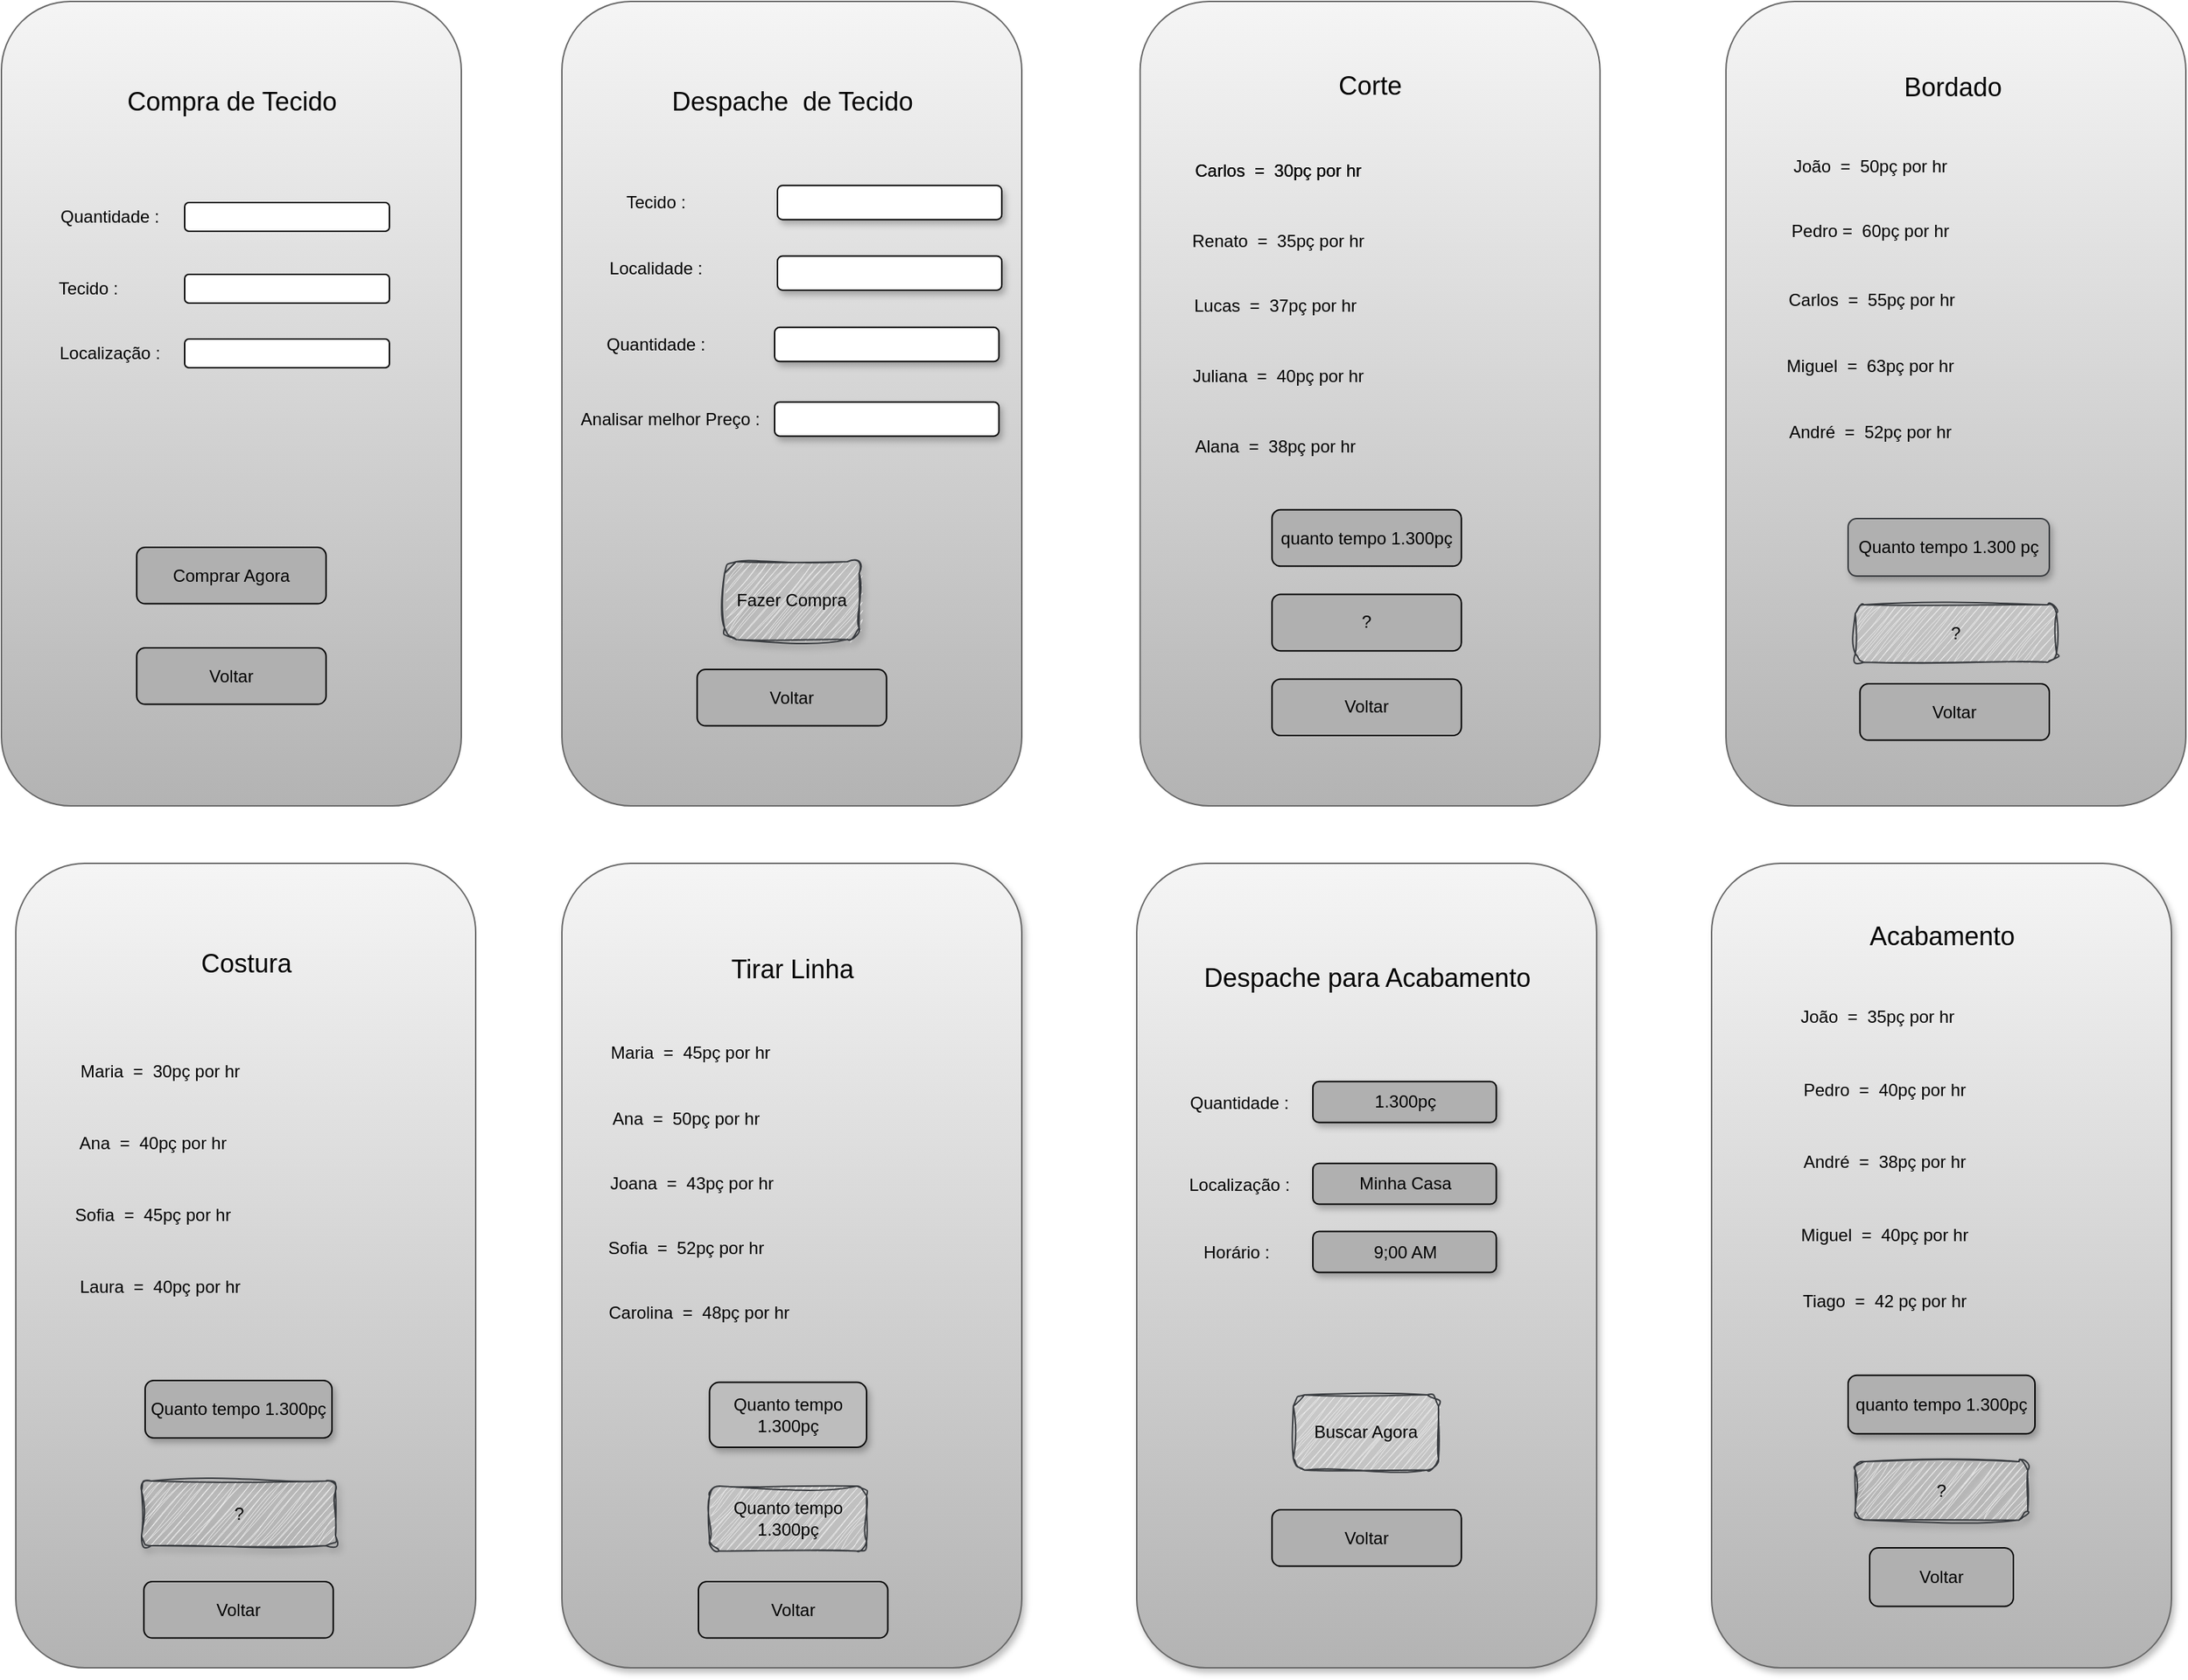 <mxfile version="24.4.9" type="device">
  <diagram name="Página-1" id="KL6oK3fSHJKvYCikB_gN">
    <mxGraphModel dx="4044" dy="1303" grid="1" gridSize="10" guides="1" tooltips="1" connect="1" arrows="1" fold="1" page="1" pageScale="1" pageWidth="827" pageHeight="1169" math="0" shadow="0">
      <root>
        <mxCell id="0" />
        <mxCell id="1" parent="0" />
        <mxCell id="7dNafyH09tj9brP9vMpk-33" value="" style="group" vertex="1" connectable="0" parent="1">
          <mxGeometry x="-240" y="680" width="320" height="560" as="geometry" />
        </mxCell>
        <mxCell id="7dNafyH09tj9brP9vMpk-24" value="" style="rounded=1;whiteSpace=wrap;html=1;fillColor=#f5f5f5;gradientColor=#b3b3b3;strokeColor=#666666;shadow=1;" vertex="1" parent="7dNafyH09tj9brP9vMpk-33">
          <mxGeometry width="320.0" height="560" as="geometry" />
        </mxCell>
        <mxCell id="7dNafyH09tj9brP9vMpk-25" value="&lt;font style=&quot;font-size: 18px;&quot;&gt;Despache para Acabamento&lt;/font&gt;" style="text;html=1;align=center;verticalAlign=middle;resizable=0;points=[];autosize=1;strokeColor=none;fillColor=none;" vertex="1" parent="7dNafyH09tj9brP9vMpk-33">
          <mxGeometry x="34.997" y="59.999" width="250" height="40" as="geometry" />
        </mxCell>
        <mxCell id="7dNafyH09tj9brP9vMpk-26" value="Quantidade :" style="text;html=1;align=center;verticalAlign=middle;resizable=0;points=[];autosize=1;strokeColor=none;fillColor=none;" vertex="1" parent="7dNafyH09tj9brP9vMpk-33">
          <mxGeometry x="25.532" y="151.864" width="90" height="30" as="geometry" />
        </mxCell>
        <mxCell id="7dNafyH09tj9brP9vMpk-27" value="Localização :" style="text;html=1;align=center;verticalAlign=middle;resizable=0;points=[];autosize=1;strokeColor=none;fillColor=none;" vertex="1" parent="7dNafyH09tj9brP9vMpk-33">
          <mxGeometry x="25.532" y="208.814" width="90" height="30" as="geometry" />
        </mxCell>
        <mxCell id="7dNafyH09tj9brP9vMpk-28" value="1.300pç" style="rounded=1;whiteSpace=wrap;html=1;fillColor=#B0B0B0;shadow=1;" vertex="1" parent="7dNafyH09tj9brP9vMpk-33">
          <mxGeometry x="122.553" y="151.864" width="127.66" height="28.475" as="geometry" />
        </mxCell>
        <mxCell id="7dNafyH09tj9brP9vMpk-29" value="Minha Casa" style="rounded=1;whiteSpace=wrap;html=1;fillColor=#B0B0B0;shadow=1;" vertex="1" parent="7dNafyH09tj9brP9vMpk-33">
          <mxGeometry x="122.553" y="208.814" width="127.66" height="28.475" as="geometry" />
        </mxCell>
        <mxCell id="7dNafyH09tj9brP9vMpk-30" value="Horário :" style="text;html=1;align=center;verticalAlign=middle;resizable=0;points=[];autosize=1;strokeColor=none;fillColor=none;" vertex="1" parent="7dNafyH09tj9brP9vMpk-33">
          <mxGeometry x="34.043" y="256.271" width="70" height="30" as="geometry" />
        </mxCell>
        <mxCell id="7dNafyH09tj9brP9vMpk-31" value="9;00 AM" style="rounded=1;whiteSpace=wrap;html=1;fillColor=#B0B0B0;shadow=1;" vertex="1" parent="7dNafyH09tj9brP9vMpk-33">
          <mxGeometry x="122.553" y="256.271" width="127.66" height="28.475" as="geometry" />
        </mxCell>
        <mxCell id="7dNafyH09tj9brP9vMpk-32" value="Buscar Agora" style="rounded=1;whiteSpace=wrap;html=1;fillColor=#eeeeee;strokeColor=#36393d;sketch=1;curveFitting=1;jiggle=2;" vertex="1" parent="7dNafyH09tj9brP9vMpk-33">
          <mxGeometry x="108.94" y="370" width="101.06" height="52.37" as="geometry" />
        </mxCell>
        <mxCell id="7dNafyH09tj9brP9vMpk-120" value="Voltar" style="rounded=1;whiteSpace=wrap;html=1;fillColor=#B0B0B0;container=0;" vertex="1" parent="7dNafyH09tj9brP9vMpk-33">
          <mxGeometry x="94.118" y="450.004" width="131.765" height="39.298" as="geometry" />
        </mxCell>
        <mxCell id="7dNafyH09tj9brP9vMpk-44" value="" style="group" vertex="1" connectable="0" parent="1">
          <mxGeometry x="160" y="680" width="320" height="560" as="geometry" />
        </mxCell>
        <mxCell id="7dNafyH09tj9brP9vMpk-13" value="" style="rounded=1;whiteSpace=wrap;html=1;fillColor=#f5f5f5;gradientColor=#b3b3b3;strokeColor=#666666;shadow=1;" vertex="1" parent="7dNafyH09tj9brP9vMpk-44">
          <mxGeometry width="320" height="560.0" as="geometry" />
        </mxCell>
        <mxCell id="7dNafyH09tj9brP9vMpk-14" value="&lt;font style=&quot;font-size: 18px;&quot;&gt;Acabamento&lt;/font&gt;" style="text;html=1;align=center;verticalAlign=middle;resizable=0;points=[];autosize=1;strokeColor=none;fillColor=none;" vertex="1" parent="7dNafyH09tj9brP9vMpk-44">
          <mxGeometry x="100" y="30.545" width="120" height="40" as="geometry" />
        </mxCell>
        <mxCell id="7dNafyH09tj9brP9vMpk-15" value="João&amp;nbsp; =&amp;nbsp; 35pç por hr" style="text;html=1;align=center;verticalAlign=middle;resizable=0;points=[];autosize=1;strokeColor=none;fillColor=none;" vertex="1" parent="7dNafyH09tj9brP9vMpk-44">
          <mxGeometry x="50" y="91.636" width="130" height="30" as="geometry" />
        </mxCell>
        <mxCell id="7dNafyH09tj9brP9vMpk-16" value="Pedro&amp;nbsp; =&amp;nbsp; 40pç por hr" style="text;html=1;align=center;verticalAlign=middle;resizable=0;points=[];autosize=1;strokeColor=none;fillColor=none;" vertex="1" parent="7dNafyH09tj9brP9vMpk-44">
          <mxGeometry x="50" y="142.545" width="140" height="30" as="geometry" />
        </mxCell>
        <mxCell id="7dNafyH09tj9brP9vMpk-17" value="André&amp;nbsp; =&amp;nbsp; 38pç por hr" style="text;html=1;align=center;verticalAlign=middle;resizable=0;points=[];autosize=1;strokeColor=none;fillColor=none;" vertex="1" parent="7dNafyH09tj9brP9vMpk-44">
          <mxGeometry x="50" y="193.455" width="140" height="30" as="geometry" />
        </mxCell>
        <mxCell id="7dNafyH09tj9brP9vMpk-18" value="Miguel&amp;nbsp; =&amp;nbsp; 40pç por hr" style="text;html=1;align=center;verticalAlign=middle;resizable=0;points=[];autosize=1;strokeColor=none;fillColor=none;" vertex="1" parent="7dNafyH09tj9brP9vMpk-44">
          <mxGeometry x="50" y="244.364" width="140" height="30" as="geometry" />
        </mxCell>
        <mxCell id="7dNafyH09tj9brP9vMpk-19" value="Tiago&amp;nbsp; =&amp;nbsp; 42 pç por hr" style="text;html=1;align=center;verticalAlign=middle;resizable=0;points=[];autosize=1;strokeColor=none;fillColor=none;" vertex="1" parent="7dNafyH09tj9brP9vMpk-44">
          <mxGeometry x="50" y="290.182" width="140" height="30" as="geometry" />
        </mxCell>
        <mxCell id="7dNafyH09tj9brP9vMpk-20" value="quanto tempo 1.300pç" style="rounded=1;whiteSpace=wrap;html=1;fillColor=#B0B0B0;shadow=1;" vertex="1" parent="7dNafyH09tj9brP9vMpk-44">
          <mxGeometry x="95" y="356.364" width="130" height="40.727" as="geometry" />
        </mxCell>
        <mxCell id="7dNafyH09tj9brP9vMpk-21" value="?" style="rounded=1;whiteSpace=wrap;html=1;fillColor=#eeeeee;strokeColor=#36393d;sketch=1;curveFitting=1;jiggle=2;shadow=1;" vertex="1" parent="7dNafyH09tj9brP9vMpk-44">
          <mxGeometry x="100" y="416.436" width="120" height="40.727" as="geometry" />
        </mxCell>
        <mxCell id="7dNafyH09tj9brP9vMpk-22" value="Voltar" style="rounded=1;whiteSpace=wrap;html=1;fillColor=#B0B0B0;" vertex="1" parent="7dNafyH09tj9brP9vMpk-44">
          <mxGeometry x="110" y="476.509" width="100" height="40.727" as="geometry" />
        </mxCell>
        <mxCell id="7dNafyH09tj9brP9vMpk-46" value="" style="group" vertex="1" connectable="0" parent="1">
          <mxGeometry x="-620" y="680" width="320" height="560" as="geometry" />
        </mxCell>
        <mxCell id="7dNafyH09tj9brP9vMpk-35" value="" style="rounded=1;whiteSpace=wrap;html=1;fillColor=#f5f5f5;gradientColor=#b3b3b3;strokeColor=#666666;shadow=1;" vertex="1" parent="7dNafyH09tj9brP9vMpk-46">
          <mxGeometry x="-20" width="320" height="560" as="geometry" />
        </mxCell>
        <mxCell id="7dNafyH09tj9brP9vMpk-45" value="" style="group" vertex="1" connectable="0" parent="7dNafyH09tj9brP9vMpk-46">
          <mxGeometry y="54.194" width="192" height="424.516" as="geometry" />
        </mxCell>
        <mxCell id="7dNafyH09tj9brP9vMpk-37" value="Maria&amp;nbsp; =&amp;nbsp; 45pç por hr" style="text;html=1;align=center;verticalAlign=middle;resizable=0;points=[];autosize=1;strokeColor=none;fillColor=none;" vertex="1" parent="7dNafyH09tj9brP9vMpk-45">
          <mxGeometry x="3.902" y="63.226" width="130" height="30" as="geometry" />
        </mxCell>
        <mxCell id="7dNafyH09tj9brP9vMpk-38" value="Ana&amp;nbsp; =&amp;nbsp; 50pç por hr" style="text;html=1;align=center;verticalAlign=middle;resizable=0;points=[];autosize=1;strokeColor=none;fillColor=none;" vertex="1" parent="7dNafyH09tj9brP9vMpk-45">
          <mxGeometry x="0.78" y="108.387" width="130" height="30" as="geometry" />
        </mxCell>
        <mxCell id="7dNafyH09tj9brP9vMpk-39" value="Joana&amp;nbsp; =&amp;nbsp; 43pç por hr" style="text;html=1;align=center;verticalAlign=middle;resizable=0;points=[];autosize=1;strokeColor=none;fillColor=none;" vertex="1" parent="7dNafyH09tj9brP9vMpk-45">
          <mxGeometry y="153.548" width="140" height="30" as="geometry" />
        </mxCell>
        <mxCell id="7dNafyH09tj9brP9vMpk-40" value="Sofia&amp;nbsp; =&amp;nbsp; 52pç por hr" style="text;html=1;align=center;verticalAlign=middle;resizable=0;points=[];autosize=1;strokeColor=none;fillColor=none;" vertex="1" parent="7dNafyH09tj9brP9vMpk-45">
          <mxGeometry x="0.78" y="198.71" width="130" height="30" as="geometry" />
        </mxCell>
        <mxCell id="7dNafyH09tj9brP9vMpk-41" value="Carolina&amp;nbsp; =&amp;nbsp; 48pç por hr" style="text;html=1;align=center;verticalAlign=middle;resizable=0;points=[];autosize=1;strokeColor=none;fillColor=none;" vertex="1" parent="7dNafyH09tj9brP9vMpk-45">
          <mxGeometry y="243.871" width="150" height="30" as="geometry" />
        </mxCell>
        <mxCell id="7dNafyH09tj9brP9vMpk-42" value="Quanto tempo 1.300pç" style="rounded=1;whiteSpace=wrap;html=1;fillColor=#BDBDBD;shadow=1;" vertex="1" parent="7dNafyH09tj9brP9vMpk-45">
          <mxGeometry x="82.732" y="307.097" width="109.268" height="45.161" as="geometry" />
        </mxCell>
        <mxCell id="7dNafyH09tj9brP9vMpk-43" value="Quanto tempo 1.300pç" style="rounded=1;whiteSpace=wrap;html=1;fillColor=#eeeeee;strokeColor=#36393d;sketch=1;curveFitting=1;jiggle=2;" vertex="1" parent="7dNafyH09tj9brP9vMpk-45">
          <mxGeometry x="82.732" y="379.355" width="109.268" height="45.161" as="geometry" />
        </mxCell>
        <mxCell id="7dNafyH09tj9brP9vMpk-36" value="&lt;font style=&quot;font-size: 18px;&quot;&gt;Tirar Linha&lt;/font&gt;" style="text;html=1;align=center;verticalAlign=middle;resizable=0;points=[];autosize=1;strokeColor=none;fillColor=none;" vertex="1" parent="7dNafyH09tj9brP9vMpk-46">
          <mxGeometry x="85.002" y="54.194" width="110" height="40" as="geometry" />
        </mxCell>
        <mxCell id="7dNafyH09tj9brP9vMpk-121" value="Voltar" style="rounded=1;whiteSpace=wrap;html=1;fillColor=#B0B0B0;container=0;" vertex="1" parent="7dNafyH09tj9brP9vMpk-46">
          <mxGeometry x="74.998" y="500.004" width="131.765" height="39.298" as="geometry" />
        </mxCell>
        <mxCell id="7dNafyH09tj9brP9vMpk-56" value="" style="group" vertex="1" connectable="0" parent="1">
          <mxGeometry x="-1020" y="680" width="320" height="560" as="geometry" />
        </mxCell>
        <mxCell id="7dNafyH09tj9brP9vMpk-47" value="" style="rounded=1;whiteSpace=wrap;html=1;fillColor=#f5f5f5;gradientColor=#b3b3b3;strokeColor=#666666;container=0;" vertex="1" parent="7dNafyH09tj9brP9vMpk-56">
          <mxGeometry width="320" height="560" as="geometry" />
        </mxCell>
        <mxCell id="7dNafyH09tj9brP9vMpk-48" value="&lt;font style=&quot;font-size: 18px;&quot;&gt;Costura&lt;/font&gt;" style="text;html=1;align=center;verticalAlign=middle;resizable=0;points=[];autosize=1;strokeColor=none;fillColor=none;" vertex="1" parent="7dNafyH09tj9brP9vMpk-56">
          <mxGeometry x="115" y="50" width="90" height="40" as="geometry" />
        </mxCell>
        <mxCell id="7dNafyH09tj9brP9vMpk-49" value="Maria&amp;nbsp; =&amp;nbsp; 30pç por hr" style="text;html=1;align=center;verticalAlign=middle;resizable=0;points=[];autosize=1;strokeColor=none;fillColor=none;" vertex="1" parent="7dNafyH09tj9brP9vMpk-56">
          <mxGeometry x="35" y="130" width="130" height="30" as="geometry" />
        </mxCell>
        <mxCell id="7dNafyH09tj9brP9vMpk-50" value="Ana&amp;nbsp; =&amp;nbsp; 40pç por hr" style="text;html=1;align=center;verticalAlign=middle;resizable=0;points=[];autosize=1;strokeColor=none;fillColor=none;" vertex="1" parent="7dNafyH09tj9brP9vMpk-56">
          <mxGeometry x="30" y="180" width="130" height="30" as="geometry" />
        </mxCell>
        <mxCell id="7dNafyH09tj9brP9vMpk-51" value="Sofia&amp;nbsp; =&amp;nbsp; 45pç por hr" style="text;html=1;align=center;verticalAlign=middle;resizable=0;points=[];autosize=1;strokeColor=none;fillColor=none;" vertex="1" parent="7dNafyH09tj9brP9vMpk-56">
          <mxGeometry x="30" y="230" width="130" height="30" as="geometry" />
        </mxCell>
        <mxCell id="7dNafyH09tj9brP9vMpk-52" value="Laura&amp;nbsp; =&amp;nbsp; 40pç por hr" style="text;html=1;align=center;verticalAlign=middle;resizable=0;points=[];autosize=1;strokeColor=none;fillColor=none;" vertex="1" parent="7dNafyH09tj9brP9vMpk-56">
          <mxGeometry x="30" y="280" width="140" height="30" as="geometry" />
        </mxCell>
        <mxCell id="7dNafyH09tj9brP9vMpk-54" value="Quanto tempo 1.300pç" style="rounded=1;whiteSpace=wrap;html=1;shadow=1;fillColor=#B0B0B0;" vertex="1" parent="7dNafyH09tj9brP9vMpk-56">
          <mxGeometry x="90" y="360" width="130" height="40" as="geometry" />
        </mxCell>
        <mxCell id="7dNafyH09tj9brP9vMpk-55" value="?" style="rounded=1;whiteSpace=wrap;html=1;shadow=1;fillColor=#eeeeee;strokeColor=#36393d;sketch=1;curveFitting=1;jiggle=2;" vertex="1" parent="7dNafyH09tj9brP9vMpk-56">
          <mxGeometry x="87.5" y="430" width="135" height="45" as="geometry" />
        </mxCell>
        <mxCell id="7dNafyH09tj9brP9vMpk-122" value="Voltar" style="rounded=1;whiteSpace=wrap;html=1;fillColor=#B0B0B0;container=0;" vertex="1" parent="7dNafyH09tj9brP9vMpk-56">
          <mxGeometry x="89.118" y="500.004" width="131.765" height="39.298" as="geometry" />
        </mxCell>
        <mxCell id="7dNafyH09tj9brP9vMpk-66" value="" style="group" vertex="1" connectable="0" parent="1">
          <mxGeometry x="170" y="80" width="320" height="569.303" as="geometry" />
        </mxCell>
        <mxCell id="7dNafyH09tj9brP9vMpk-57" value="" style="rounded=1;whiteSpace=wrap;html=1;fillColor=#f5f5f5;gradientColor=#b3b3b3;strokeColor=#666666;container=1;" vertex="1" parent="7dNafyH09tj9brP9vMpk-66">
          <mxGeometry width="320" height="560" as="geometry" />
        </mxCell>
        <mxCell id="7dNafyH09tj9brP9vMpk-63" value="André&amp;nbsp; =&amp;nbsp; 52pç por hr" style="text;html=1;align=center;verticalAlign=middle;resizable=0;points=[];autosize=1;strokeColor=none;fillColor=none;" vertex="1" parent="7dNafyH09tj9brP9vMpk-57">
          <mxGeometry x="30" y="284.75" width="140" height="30" as="geometry" />
        </mxCell>
        <mxCell id="7dNafyH09tj9brP9vMpk-62" value="Miguel&amp;nbsp; =&amp;nbsp; 63pç por hr" style="text;html=1;align=center;verticalAlign=middle;resizable=0;points=[];autosize=1;strokeColor=none;fillColor=none;" vertex="1" parent="7dNafyH09tj9brP9vMpk-57">
          <mxGeometry x="30" y="238.81" width="140" height="30" as="geometry" />
        </mxCell>
        <mxCell id="7dNafyH09tj9brP9vMpk-61" value="Carlos&amp;nbsp; =&amp;nbsp; 55pç por hr" style="text;html=1;align=center;verticalAlign=middle;resizable=0;points=[];autosize=1;strokeColor=none;fillColor=none;" vertex="1" parent="7dNafyH09tj9brP9vMpk-57">
          <mxGeometry x="31" y="193" width="140" height="30" as="geometry" />
        </mxCell>
        <mxCell id="7dNafyH09tj9brP9vMpk-60" value="Pedro =&amp;nbsp; 60pç por hr" style="text;html=1;align=center;verticalAlign=middle;resizable=0;points=[];autosize=1;strokeColor=none;fillColor=none;" vertex="1" parent="7dNafyH09tj9brP9vMpk-57">
          <mxGeometry x="35" y="145" width="130" height="30" as="geometry" />
        </mxCell>
        <mxCell id="7dNafyH09tj9brP9vMpk-59" value="João&amp;nbsp; =&amp;nbsp; 50pç por hr" style="text;html=1;align=center;verticalAlign=middle;resizable=0;points=[];autosize=1;strokeColor=none;fillColor=none;" vertex="1" parent="7dNafyH09tj9brP9vMpk-57">
          <mxGeometry x="35" y="100" width="130" height="30" as="geometry" />
        </mxCell>
        <mxCell id="7dNafyH09tj9brP9vMpk-58" value="&lt;font style=&quot;font-size: 18px;&quot;&gt;Bordado&amp;nbsp;&lt;/font&gt;" style="text;html=1;align=center;verticalAlign=middle;resizable=0;points=[];autosize=1;strokeColor=none;fillColor=none;" vertex="1" parent="7dNafyH09tj9brP9vMpk-57">
          <mxGeometry x="110" y="40" width="100" height="40" as="geometry" />
        </mxCell>
        <mxCell id="7dNafyH09tj9brP9vMpk-64" value="?" style="rounded=1;whiteSpace=wrap;html=1;fillColor=#eeeeee;strokeColor=#36393d;sketch=1;curveFitting=1;jiggle=2;" vertex="1" parent="7dNafyH09tj9brP9vMpk-57">
          <mxGeometry x="90" y="420" width="140" height="40" as="geometry" />
        </mxCell>
        <mxCell id="7dNafyH09tj9brP9vMpk-65" value="Quanto tempo 1.300 pç" style="rounded=1;whiteSpace=wrap;html=1;fillColor=#B0B0B0;strokeColor=#36393d;shadow=1;" vertex="1" parent="7dNafyH09tj9brP9vMpk-57">
          <mxGeometry x="85" y="360" width="140" height="40" as="geometry" />
        </mxCell>
        <mxCell id="7dNafyH09tj9brP9vMpk-119" value="Voltar" style="rounded=1;whiteSpace=wrap;html=1;fillColor=#B0B0B0;container=0;" vertex="1" parent="7dNafyH09tj9brP9vMpk-57">
          <mxGeometry x="93.238" y="475.004" width="131.765" height="39.298" as="geometry" />
        </mxCell>
        <mxCell id="7dNafyH09tj9brP9vMpk-69" value="" style="group" vertex="1" connectable="0" parent="1">
          <mxGeometry x="-240" y="80" width="320" height="560" as="geometry" />
        </mxCell>
        <mxCell id="7dNafyH09tj9brP9vMpk-1" value="" style="rounded=1;whiteSpace=wrap;html=1;fillColor=#f5f5f5;gradientColor=#b3b3b3;strokeColor=#666666;container=1;" vertex="1" parent="7dNafyH09tj9brP9vMpk-69">
          <mxGeometry x="2.35" width="320" height="560" as="geometry" />
        </mxCell>
        <mxCell id="7dNafyH09tj9brP9vMpk-2" value="&lt;font style=&quot;font-size: 18px;&quot;&gt;Corte&lt;/font&gt;" style="text;html=1;align=center;verticalAlign=middle;resizable=0;points=[];autosize=1;strokeColor=none;fillColor=none;container=0;" vertex="1" parent="7dNafyH09tj9brP9vMpk-69">
          <mxGeometry x="127.353" y="39.474" width="70" height="40" as="geometry" />
        </mxCell>
        <mxCell id="7dNafyH09tj9brP9vMpk-3" value="Carlos&amp;nbsp; =&amp;nbsp; 30pç por hr" style="text;html=1;align=center;verticalAlign=middle;resizable=0;points=[];autosize=1;strokeColor=none;fillColor=none;container=0;" vertex="1" parent="7dNafyH09tj9brP9vMpk-69">
          <mxGeometry x="28.235" y="103.333" width="140" height="30" as="geometry" />
        </mxCell>
        <mxCell id="7dNafyH09tj9brP9vMpk-4" value="Carlos&amp;nbsp; =&amp;nbsp; 30pç por hr" style="text;html=1;align=center;verticalAlign=middle;resizable=0;points=[];autosize=1;strokeColor=none;fillColor=none;container=0;" vertex="1" parent="7dNafyH09tj9brP9vMpk-69">
          <mxGeometry x="28.235" y="103.333" width="140" height="30" as="geometry" />
        </mxCell>
        <mxCell id="7dNafyH09tj9brP9vMpk-5" value="Renato&amp;nbsp; =&amp;nbsp; 35pç por hr" style="text;html=1;align=center;verticalAlign=middle;resizable=0;points=[];autosize=1;strokeColor=none;fillColor=none;container=0;" vertex="1" parent="7dNafyH09tj9brP9vMpk-69">
          <mxGeometry x="28.235" y="152.456" width="140" height="30" as="geometry" />
        </mxCell>
        <mxCell id="7dNafyH09tj9brP9vMpk-6" value="Lucas&amp;nbsp; =&amp;nbsp; 37pç por hr" style="text;html=1;align=center;verticalAlign=middle;resizable=0;points=[];autosize=1;strokeColor=none;fillColor=none;container=0;" vertex="1" parent="7dNafyH09tj9brP9vMpk-69">
          <mxGeometry x="26.353" y="196.667" width="140" height="30" as="geometry" />
        </mxCell>
        <mxCell id="7dNafyH09tj9brP9vMpk-7" value="Juliana&amp;nbsp; =&amp;nbsp; 40pç por hr" style="text;html=1;align=center;verticalAlign=middle;resizable=0;points=[];autosize=1;strokeColor=none;fillColor=none;container=0;" vertex="1" parent="7dNafyH09tj9brP9vMpk-69">
          <mxGeometry x="28.235" y="245.789" width="140" height="30" as="geometry" />
        </mxCell>
        <mxCell id="7dNafyH09tj9brP9vMpk-8" value="Alana&amp;nbsp; =&amp;nbsp; 38pç por hr" style="text;html=1;align=center;verticalAlign=middle;resizable=0;points=[];autosize=1;strokeColor=none;fillColor=none;container=0;" vertex="1" parent="7dNafyH09tj9brP9vMpk-69">
          <mxGeometry x="26.353" y="294.912" width="140" height="30" as="geometry" />
        </mxCell>
        <mxCell id="7dNafyH09tj9brP9vMpk-9" value="quanto tempo 1.300pç" style="rounded=1;whiteSpace=wrap;html=1;fillColor=#B0B0B0;container=0;" vertex="1" parent="7dNafyH09tj9brP9vMpk-69">
          <mxGeometry x="94.118" y="353.86" width="131.765" height="39.298" as="geometry" />
        </mxCell>
        <mxCell id="7dNafyH09tj9brP9vMpk-10" value="?" style="rounded=1;whiteSpace=wrap;html=1;fillColor=#B0B0B0;container=0;" vertex="1" parent="7dNafyH09tj9brP9vMpk-69">
          <mxGeometry x="94.118" y="412.807" width="131.765" height="39.298" as="geometry" />
        </mxCell>
        <mxCell id="7dNafyH09tj9brP9vMpk-11" value="Voltar" style="rounded=1;whiteSpace=wrap;html=1;fillColor=#B0B0B0;container=0;" vertex="1" parent="7dNafyH09tj9brP9vMpk-69">
          <mxGeometry x="94.118" y="471.754" width="131.765" height="39.298" as="geometry" />
        </mxCell>
        <mxCell id="7dNafyH09tj9brP9vMpk-94" value="" style="group" vertex="1" connectable="0" parent="1">
          <mxGeometry x="-640" y="80" width="320" height="560" as="geometry" />
        </mxCell>
        <mxCell id="7dNafyH09tj9brP9vMpk-83" value="" style="rounded=1;whiteSpace=wrap;html=1;fillColor=#f5f5f5;gradientColor=#b3b3b3;strokeColor=#666666;" vertex="1" parent="7dNafyH09tj9brP9vMpk-94">
          <mxGeometry width="320" height="560" as="geometry" />
        </mxCell>
        <mxCell id="7dNafyH09tj9brP9vMpk-84" value="&lt;font style=&quot;font-size: 18px;&quot;&gt;Despache&amp;nbsp; de Tecido&lt;/font&gt;" style="text;html=1;align=center;verticalAlign=middle;resizable=0;points=[];autosize=1;strokeColor=none;fillColor=none;" vertex="1" parent="7dNafyH09tj9brP9vMpk-94">
          <mxGeometry x="65.004" y="50.001" width="190" height="40" as="geometry" />
        </mxCell>
        <mxCell id="7dNafyH09tj9brP9vMpk-85" value="Localidade :" style="text;html=1;align=center;verticalAlign=middle;resizable=0;points=[];autosize=1;strokeColor=none;fillColor=none;" vertex="1" parent="7dNafyH09tj9brP9vMpk-94">
          <mxGeometry x="20.122" y="170.963" width="90" height="30" as="geometry" />
        </mxCell>
        <mxCell id="7dNafyH09tj9brP9vMpk-86" value="Quantidade :" style="text;html=1;align=center;verticalAlign=middle;resizable=0;points=[];autosize=1;strokeColor=none;fillColor=none;" vertex="1" parent="7dNafyH09tj9brP9vMpk-94">
          <mxGeometry x="20.122" y="223.788" width="90" height="30" as="geometry" />
        </mxCell>
        <mxCell id="7dNafyH09tj9brP9vMpk-87" value="Tecido :" style="text;html=1;align=center;verticalAlign=middle;resizable=0;points=[];autosize=1;strokeColor=none;fillColor=none;" vertex="1" parent="7dNafyH09tj9brP9vMpk-94">
          <mxGeometry x="35.119" y="125.003" width="60" height="30" as="geometry" />
        </mxCell>
        <mxCell id="7dNafyH09tj9brP9vMpk-88" value="Fazer Compra" style="rounded=1;whiteSpace=wrap;html=1;shadow=1;fillColor=#eeeeee;strokeColor=#36393d;sketch=1;curveFitting=1;jiggle=2;" vertex="1" parent="7dNafyH09tj9brP9vMpk-94">
          <mxGeometry x="113.171" y="390" width="93.659" height="54.194" as="geometry" />
        </mxCell>
        <mxCell id="7dNafyH09tj9brP9vMpk-89" value="Analisar melhor Preço :" style="text;html=1;align=center;verticalAlign=middle;resizable=0;points=[];autosize=1;strokeColor=none;fillColor=none;" vertex="1" parent="7dNafyH09tj9brP9vMpk-94">
          <mxGeometry x="-0.003" y="275.722" width="150" height="30" as="geometry" />
        </mxCell>
        <mxCell id="7dNafyH09tj9brP9vMpk-90" value="" style="rounded=1;whiteSpace=wrap;html=1;shadow=1;" vertex="1" parent="7dNafyH09tj9brP9vMpk-94">
          <mxGeometry x="149.993" y="128.15" width="156.098" height="23.71" as="geometry" />
        </mxCell>
        <mxCell id="7dNafyH09tj9brP9vMpk-91" value="" style="rounded=1;whiteSpace=wrap;html=1;shadow=1;" vertex="1" parent="7dNafyH09tj9brP9vMpk-94">
          <mxGeometry x="149.993" y="177.258" width="156.098" height="23.71" as="geometry" />
        </mxCell>
        <mxCell id="7dNafyH09tj9brP9vMpk-92" value="" style="rounded=1;whiteSpace=wrap;html=1;shadow=1;" vertex="1" parent="7dNafyH09tj9brP9vMpk-94">
          <mxGeometry x="148.003" y="226.935" width="156.098" height="23.71" as="geometry" />
        </mxCell>
        <mxCell id="7dNafyH09tj9brP9vMpk-93" value="" style="rounded=1;whiteSpace=wrap;html=1;shadow=1;" vertex="1" parent="7dNafyH09tj9brP9vMpk-94">
          <mxGeometry x="148.003" y="278.871" width="156.098" height="23.71" as="geometry" />
        </mxCell>
        <mxCell id="7dNafyH09tj9brP9vMpk-118" value="Voltar" style="rounded=1;whiteSpace=wrap;html=1;fillColor=#B0B0B0;container=0;" vertex="1" parent="7dNafyH09tj9brP9vMpk-94">
          <mxGeometry x="94.118" y="465.004" width="131.765" height="39.298" as="geometry" />
        </mxCell>
        <mxCell id="7dNafyH09tj9brP9vMpk-107" value="" style="group" vertex="1" connectable="0" parent="1">
          <mxGeometry x="-1030" y="80" width="320" height="560" as="geometry" />
        </mxCell>
        <mxCell id="7dNafyH09tj9brP9vMpk-108" value="" style="rounded=1;whiteSpace=wrap;html=1;fillColor=#f5f5f5;gradientColor=#b3b3b3;strokeColor=#666666;" vertex="1" parent="7dNafyH09tj9brP9vMpk-107">
          <mxGeometry width="320" height="560" as="geometry" />
        </mxCell>
        <mxCell id="7dNafyH09tj9brP9vMpk-109" value="&lt;font style=&quot;font-size: 18px;&quot;&gt;Compra de Tecido&lt;/font&gt;" style="text;html=1;align=center;verticalAlign=middle;resizable=0;points=[];autosize=1;strokeColor=none;fillColor=none;" vertex="1" parent="7dNafyH09tj9brP9vMpk-107">
          <mxGeometry x="75" y="50" width="170" height="40" as="geometry" />
        </mxCell>
        <mxCell id="7dNafyH09tj9brP9vMpk-110" value="Quantidade :" style="text;html=1;align=center;verticalAlign=middle;resizable=0;points=[];autosize=1;strokeColor=none;fillColor=none;" vertex="1" parent="7dNafyH09tj9brP9vMpk-107">
          <mxGeometry x="30" y="135" width="90" height="30" as="geometry" />
        </mxCell>
        <mxCell id="7dNafyH09tj9brP9vMpk-111" value="Tecido :" style="text;html=1;align=center;verticalAlign=middle;resizable=0;points=[];autosize=1;strokeColor=none;fillColor=none;" vertex="1" parent="7dNafyH09tj9brP9vMpk-107">
          <mxGeometry x="30" y="185" width="60" height="30" as="geometry" />
        </mxCell>
        <mxCell id="7dNafyH09tj9brP9vMpk-112" value="Localização :" style="text;html=1;align=center;verticalAlign=middle;resizable=0;points=[];autosize=1;strokeColor=none;fillColor=none;" vertex="1" parent="7dNafyH09tj9brP9vMpk-107">
          <mxGeometry x="30" y="230" width="90" height="30" as="geometry" />
        </mxCell>
        <mxCell id="7dNafyH09tj9brP9vMpk-113" value="" style="rounded=1;whiteSpace=wrap;html=1;" vertex="1" parent="7dNafyH09tj9brP9vMpk-107">
          <mxGeometry x="127.5" y="140" width="142.5" height="20" as="geometry" />
        </mxCell>
        <mxCell id="7dNafyH09tj9brP9vMpk-114" value="" style="rounded=1;whiteSpace=wrap;html=1;" vertex="1" parent="7dNafyH09tj9brP9vMpk-107">
          <mxGeometry x="127.5" y="190" width="142.5" height="20" as="geometry" />
        </mxCell>
        <mxCell id="7dNafyH09tj9brP9vMpk-115" value="" style="rounded=1;whiteSpace=wrap;html=1;" vertex="1" parent="7dNafyH09tj9brP9vMpk-107">
          <mxGeometry x="127.5" y="235" width="142.5" height="20" as="geometry" />
        </mxCell>
        <mxCell id="7dNafyH09tj9brP9vMpk-116" value="Voltar" style="rounded=1;whiteSpace=wrap;html=1;fillColor=#B0B0B0;container=0;" vertex="1" parent="7dNafyH09tj9brP9vMpk-107">
          <mxGeometry x="94.118" y="450.004" width="131.765" height="39.298" as="geometry" />
        </mxCell>
        <mxCell id="7dNafyH09tj9brP9vMpk-117" value="Comprar Agora" style="rounded=1;whiteSpace=wrap;html=1;fillColor=#B0B0B0;container=0;" vertex="1" parent="7dNafyH09tj9brP9vMpk-107">
          <mxGeometry x="94.118" y="380.004" width="131.765" height="39.298" as="geometry" />
        </mxCell>
      </root>
    </mxGraphModel>
  </diagram>
</mxfile>
